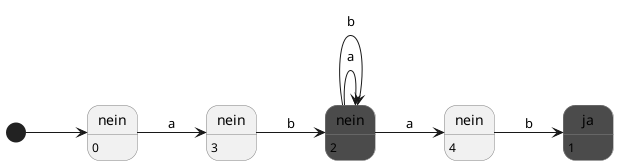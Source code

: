 @startuml
'scale 350 width
left to right direction
skinparam monochrome true

skinparam state {
  BackgroundColor<<A>> Green

  BorderColor Gray
}

[*] --> n0

'

state "nein" as n0
state "nein" as n1 <<A>>
state "nein" as n2
state "nein" as n3
state "ja" as j0 <<A>>

n0: 0
j0: 1
n1: 2
n2: 3
n3: 4

n0 --> n2: a
n2 --> n1: b
n1 --> n1: a
n1 --> n1: b

n1 --> n3: a
n3 --> j0: b
@enduml
